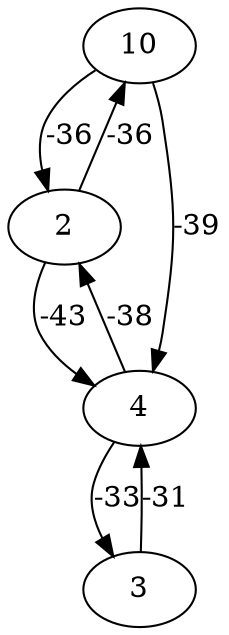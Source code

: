 
digraph Topology
{
concentrate=true;
	10 -> 2[label="-36"];
	10 -> 4[label="-39"];
	4 -> 2[label="-38"];
	4 -> 3[label="-33"];
	2 -> 10[label="-36"];
	2 -> 4[label="-43"];
	3 -> 4[label="-31"];
}

